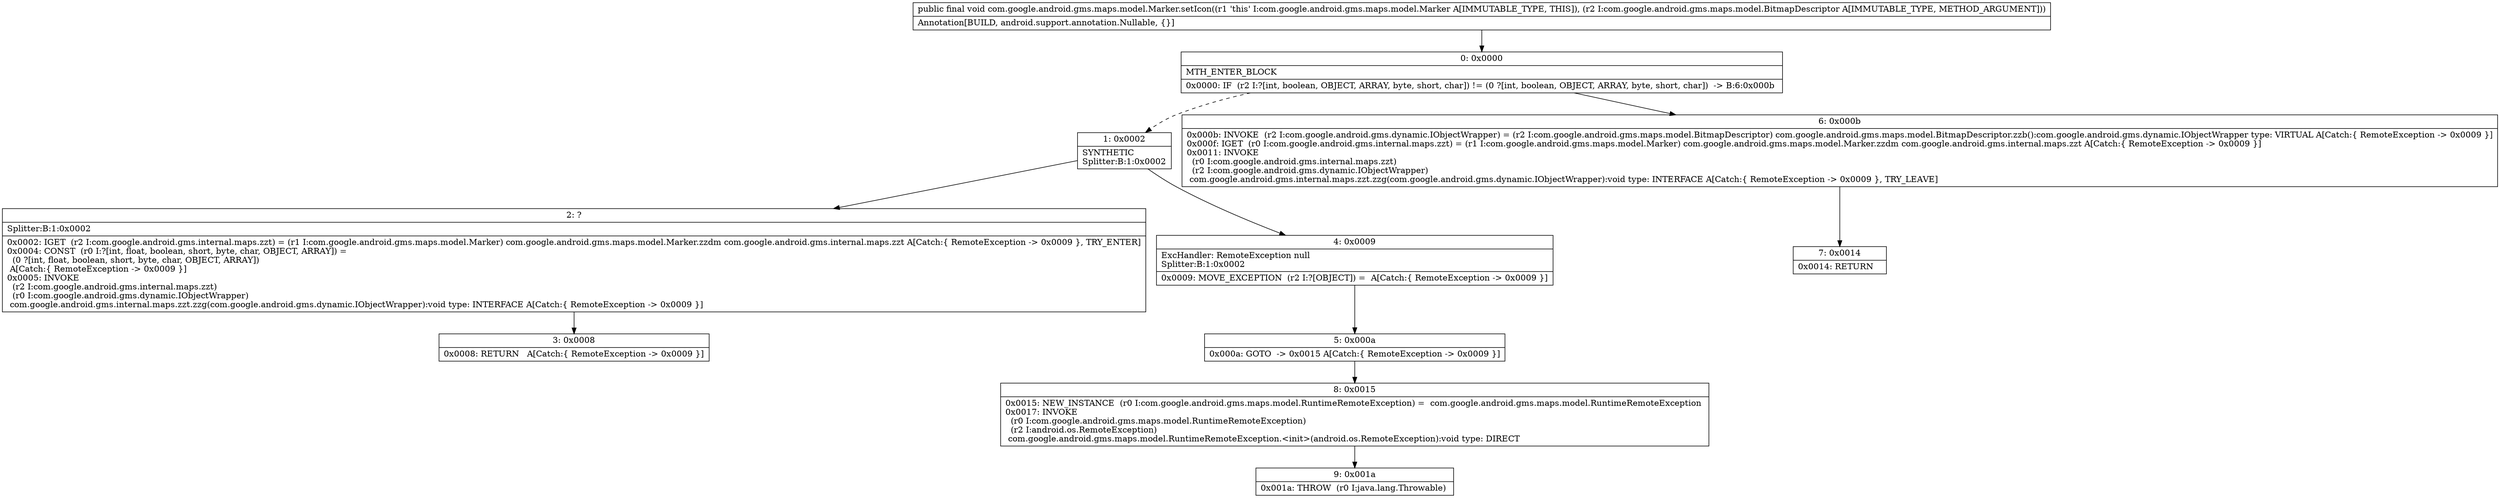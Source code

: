 digraph "CFG forcom.google.android.gms.maps.model.Marker.setIcon(Lcom\/google\/android\/gms\/maps\/model\/BitmapDescriptor;)V" {
Node_0 [shape=record,label="{0\:\ 0x0000|MTH_ENTER_BLOCK\l|0x0000: IF  (r2 I:?[int, boolean, OBJECT, ARRAY, byte, short, char]) != (0 ?[int, boolean, OBJECT, ARRAY, byte, short, char])  \-\> B:6:0x000b \l}"];
Node_1 [shape=record,label="{1\:\ 0x0002|SYNTHETIC\lSplitter:B:1:0x0002\l}"];
Node_2 [shape=record,label="{2\:\ ?|Splitter:B:1:0x0002\l|0x0002: IGET  (r2 I:com.google.android.gms.internal.maps.zzt) = (r1 I:com.google.android.gms.maps.model.Marker) com.google.android.gms.maps.model.Marker.zzdm com.google.android.gms.internal.maps.zzt A[Catch:\{ RemoteException \-\> 0x0009 \}, TRY_ENTER]\l0x0004: CONST  (r0 I:?[int, float, boolean, short, byte, char, OBJECT, ARRAY]) = \l  (0 ?[int, float, boolean, short, byte, char, OBJECT, ARRAY])\l A[Catch:\{ RemoteException \-\> 0x0009 \}]\l0x0005: INVOKE  \l  (r2 I:com.google.android.gms.internal.maps.zzt)\l  (r0 I:com.google.android.gms.dynamic.IObjectWrapper)\l com.google.android.gms.internal.maps.zzt.zzg(com.google.android.gms.dynamic.IObjectWrapper):void type: INTERFACE A[Catch:\{ RemoteException \-\> 0x0009 \}]\l}"];
Node_3 [shape=record,label="{3\:\ 0x0008|0x0008: RETURN   A[Catch:\{ RemoteException \-\> 0x0009 \}]\l}"];
Node_4 [shape=record,label="{4\:\ 0x0009|ExcHandler: RemoteException null\lSplitter:B:1:0x0002\l|0x0009: MOVE_EXCEPTION  (r2 I:?[OBJECT]) =  A[Catch:\{ RemoteException \-\> 0x0009 \}]\l}"];
Node_5 [shape=record,label="{5\:\ 0x000a|0x000a: GOTO  \-\> 0x0015 A[Catch:\{ RemoteException \-\> 0x0009 \}]\l}"];
Node_6 [shape=record,label="{6\:\ 0x000b|0x000b: INVOKE  (r2 I:com.google.android.gms.dynamic.IObjectWrapper) = (r2 I:com.google.android.gms.maps.model.BitmapDescriptor) com.google.android.gms.maps.model.BitmapDescriptor.zzb():com.google.android.gms.dynamic.IObjectWrapper type: VIRTUAL A[Catch:\{ RemoteException \-\> 0x0009 \}]\l0x000f: IGET  (r0 I:com.google.android.gms.internal.maps.zzt) = (r1 I:com.google.android.gms.maps.model.Marker) com.google.android.gms.maps.model.Marker.zzdm com.google.android.gms.internal.maps.zzt A[Catch:\{ RemoteException \-\> 0x0009 \}]\l0x0011: INVOKE  \l  (r0 I:com.google.android.gms.internal.maps.zzt)\l  (r2 I:com.google.android.gms.dynamic.IObjectWrapper)\l com.google.android.gms.internal.maps.zzt.zzg(com.google.android.gms.dynamic.IObjectWrapper):void type: INTERFACE A[Catch:\{ RemoteException \-\> 0x0009 \}, TRY_LEAVE]\l}"];
Node_7 [shape=record,label="{7\:\ 0x0014|0x0014: RETURN   \l}"];
Node_8 [shape=record,label="{8\:\ 0x0015|0x0015: NEW_INSTANCE  (r0 I:com.google.android.gms.maps.model.RuntimeRemoteException) =  com.google.android.gms.maps.model.RuntimeRemoteException \l0x0017: INVOKE  \l  (r0 I:com.google.android.gms.maps.model.RuntimeRemoteException)\l  (r2 I:android.os.RemoteException)\l com.google.android.gms.maps.model.RuntimeRemoteException.\<init\>(android.os.RemoteException):void type: DIRECT \l}"];
Node_9 [shape=record,label="{9\:\ 0x001a|0x001a: THROW  (r0 I:java.lang.Throwable) \l}"];
MethodNode[shape=record,label="{public final void com.google.android.gms.maps.model.Marker.setIcon((r1 'this' I:com.google.android.gms.maps.model.Marker A[IMMUTABLE_TYPE, THIS]), (r2 I:com.google.android.gms.maps.model.BitmapDescriptor A[IMMUTABLE_TYPE, METHOD_ARGUMENT]))  | Annotation[BUILD, android.support.annotation.Nullable, \{\}]\l}"];
MethodNode -> Node_0;
Node_0 -> Node_1[style=dashed];
Node_0 -> Node_6;
Node_1 -> Node_2;
Node_1 -> Node_4;
Node_2 -> Node_3;
Node_4 -> Node_5;
Node_5 -> Node_8;
Node_6 -> Node_7;
Node_8 -> Node_9;
}

